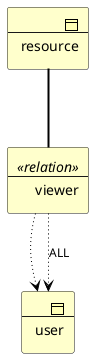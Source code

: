 @startuml zschema7
!include <archimate/Archimate>
scale 1.0
skinparam dpi 96
Business_Object(b1,"user")
Business_Object(b2,"resource")
Business_Object(r1,"viewer") <<relation>>
Rel_Association(b2,r1)
Rel_Access_w(r1,b1)
Rel_Access_w(r1,b1,"ALL")
@enduml